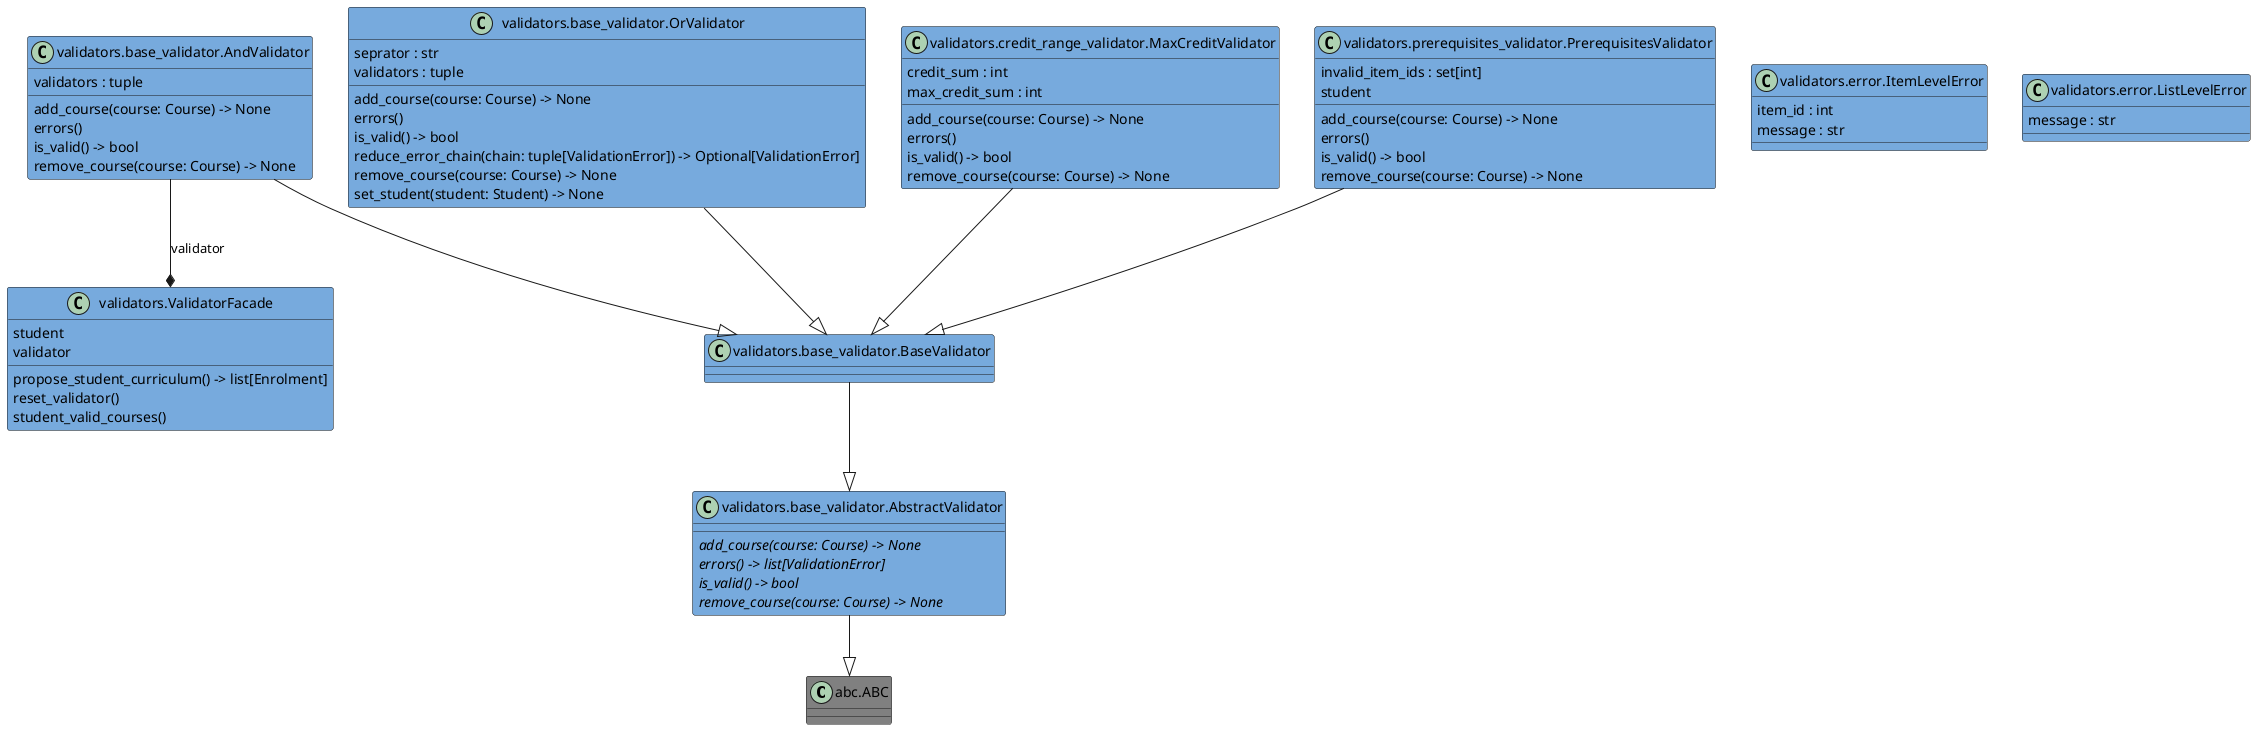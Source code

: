 @startuml classes
set namespaceSeparator none
class "abc.ABC" as abc.ABC #grey {
}
class "validators.ValidatorFacade" as validators.ValidatorFacade #77AADD {
  student
  validator
  propose_student_curriculum() -> list[Enrolment]
  reset_validator()
  student_valid_courses()
}
class "validators.base_validator.AbstractValidator" as validators.base_validator.AbstractValidator #77AADD {
  {abstract}add_course(course: Course) -> None
  {abstract}errors() -> list[ValidationError]
  {abstract}is_valid() -> bool
  {abstract}remove_course(course: Course) -> None
}
class "validators.base_validator.AndValidator" as validators.base_validator.AndValidator #77AADD {
  validators : tuple
  add_course(course: Course) -> None
  errors()
  is_valid() -> bool
  remove_course(course: Course) -> None
}
class "validators.base_validator.BaseValidator" as validators.base_validator.BaseValidator #77AADD {
}
class "validators.base_validator.OrValidator" as validators.base_validator.OrValidator #77AADD {
  seprator : str
  validators : tuple
  add_course(course: Course) -> None
  errors()
  is_valid() -> bool
  reduce_error_chain(chain: tuple[ValidationError]) -> Optional[ValidationError]
  remove_course(course: Course) -> None
  set_student(student: Student) -> None
}
class "validators.credit_range_validator.MaxCreditValidator" as validators.credit_range_validator.MaxCreditValidator #77AADD {
  credit_sum : int
  max_credit_sum : int
  add_course(course: Course) -> None
  errors()
  is_valid() -> bool
  remove_course(course: Course) -> None
}
class "validators.error.ItemLevelError" as validators.error.ItemLevelError #77AADD {
  item_id : int
  message : str
}
class "validators.error.ListLevelError" as validators.error.ListLevelError #77AADD {
  message : str
}
class "validators.prerequisites_validator.PrerequisitesValidator" as validators.prerequisites_validator.PrerequisitesValidator #77AADD {
  invalid_item_ids : set[int]
  student
  add_course(course: Course) -> None
  errors()
  is_valid() -> bool
  remove_course(course: Course) -> None
}
validators.base_validator.AbstractValidator --|> abc.ABC
validators.base_validator.AndValidator --|> validators.base_validator.BaseValidator
validators.base_validator.BaseValidator --|> validators.base_validator.AbstractValidator
validators.base_validator.OrValidator --|> validators.base_validator.BaseValidator
validators.credit_range_validator.MaxCreditValidator --|> validators.base_validator.BaseValidator
validators.prerequisites_validator.PrerequisitesValidator --|> validators.base_validator.BaseValidator
validators.base_validator.AndValidator --* validators.ValidatorFacade : validator
@enduml

